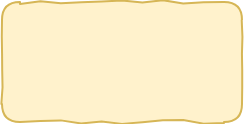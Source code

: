 <mxfile version="21.7.5" type="github">
  <diagram name="第 1 页" id="8qXEa_NGbsG238I1EOQG">
    <mxGraphModel dx="794" dy="432" grid="1" gridSize="10" guides="1" tooltips="1" connect="1" arrows="1" fold="1" page="1" pageScale="1" pageWidth="827" pageHeight="1169" math="0" shadow="0">
      <root>
        <mxCell id="0" />
        <mxCell id="1" parent="0" />
        <mxCell id="Jedb9fppQd8xuuDOEieM-1" value="" style="rounded=1;whiteSpace=wrap;html=1;fillStyle=solid;comic=1;fillColor=#fff2cc;strokeColor=#d6b656;" vertex="1" parent="1">
          <mxGeometry x="140" y="50" width="120" height="60" as="geometry" />
        </mxCell>
      </root>
    </mxGraphModel>
  </diagram>
</mxfile>
